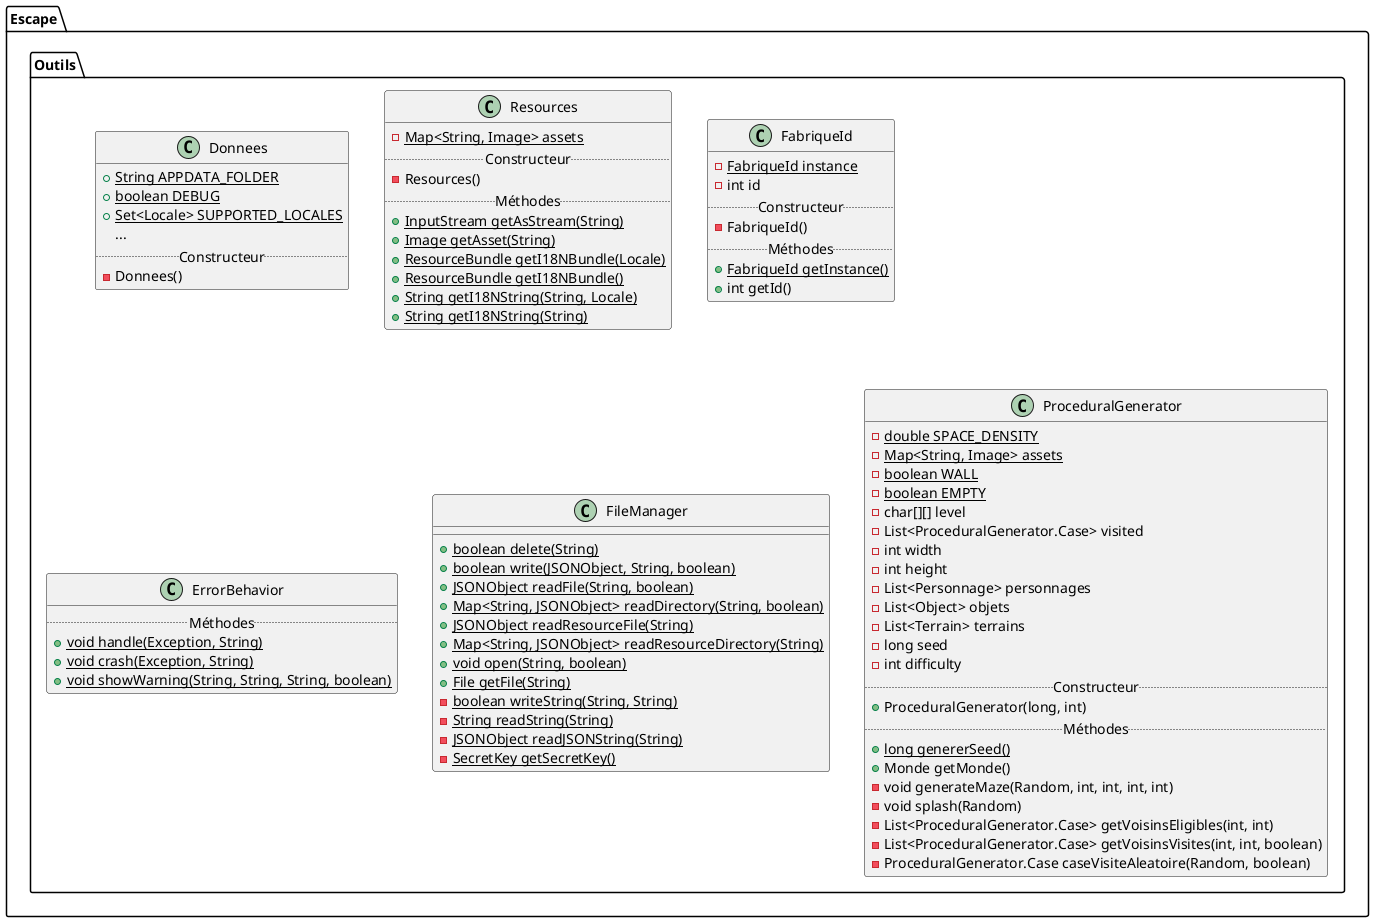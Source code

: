 @startuml
package Escape {
    package Outils {
        class Donnees {
            + {static} String APPDATA_FOLDER
            + {static} boolean DEBUG
            + {static} Set<Locale> SUPPORTED_LOCALES
            ...
            ..Constructeur..
            - Donnees()
        }

        class Resources {
            - {static} Map<String, Image> assets
            ..Constructeur..
            - Resources()
            ..Méthodes..
            + {static} InputStream getAsStream(String)
            + {static} Image getAsset(String)
            + {static} ResourceBundle getI18NBundle(Locale)
            + {static} ResourceBundle getI18NBundle()
            + {static} String getI18NString(String, Locale)
            + {static} String getI18NString(String)
        }

        class FabriqueId {
            - {static} FabriqueId instance
            - int id
            ..Constructeur..
            - FabriqueId()
            ..Méthodes..
            + {static} FabriqueId getInstance()
            + int getId()
        }

        class ErrorBehavior {
            ..Méthodes..
            + {static} void handle(Exception, String)
            + {static} void crash(Exception, String)
            + {static} void showWarning(String, String, String, boolean)
        }

        class FileManager {
            + {static} boolean delete(String)
            + {static} boolean write(JSONObject, String, boolean)
            + {static} JSONObject readFile(String, boolean)
            + {static} Map<String, JSONObject> readDirectory(String, boolean)
            + {static} JSONObject readResourceFile(String)
            + {static} Map<String, JSONObject> readResourceDirectory(String)
            + {static} void open(String, boolean)
            + {static} File getFile(String)
            - {static} boolean writeString(String, String)
            - {static} String readString(String)
            - {static} JSONObject readJSONString(String)
            - {static} SecretKey getSecretKey()
        }

        class ProceduralGenerator {
            - {static} double SPACE_DENSITY
            - {static} Map<String, Image> assets
            - {static} boolean WALL
            - {static} boolean EMPTY
            - char[][] level
            - List<ProceduralGenerator.Case> visited
            - int width
            - int height
            - List<Personnage> personnages
            - List<Object> objets
            - List<Terrain> terrains
            - long seed
            - int difficulty
            ..Constructeur..
            + ProceduralGenerator(long, int)
            ..Méthodes..
            + {static} long genererSeed()
            + Monde getMonde()
            - void generateMaze(Random, int, int, int, int)
            - void splash(Random)
            - List<ProceduralGenerator.Case> getVoisinsEligibles(int, int)
            - List<ProceduralGenerator.Case> getVoisinsVisites(int, int, boolean)
            - ProceduralGenerator.Case caseVisiteAleatoire(Random, boolean)
        }
    }
}
@enduml
